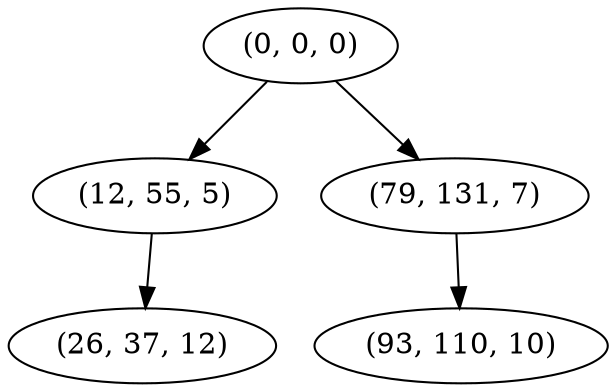 digraph tree {
    "(0, 0, 0)";
    "(12, 55, 5)";
    "(26, 37, 12)";
    "(79, 131, 7)";
    "(93, 110, 10)";
    "(0, 0, 0)" -> "(12, 55, 5)";
    "(0, 0, 0)" -> "(79, 131, 7)";
    "(12, 55, 5)" -> "(26, 37, 12)";
    "(79, 131, 7)" -> "(93, 110, 10)";
}
